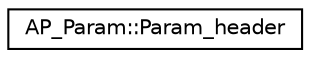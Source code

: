 digraph "Graphical Class Hierarchy"
{
 // INTERACTIVE_SVG=YES
  edge [fontname="Helvetica",fontsize="10",labelfontname="Helvetica",labelfontsize="10"];
  node [fontname="Helvetica",fontsize="10",shape=record];
  rankdir="LR";
  Node1 [label="AP_Param::Param_header",height=0.2,width=0.4,color="black", fillcolor="white", style="filled",URL="$structAP__Param_1_1Param__header.html"];
}
